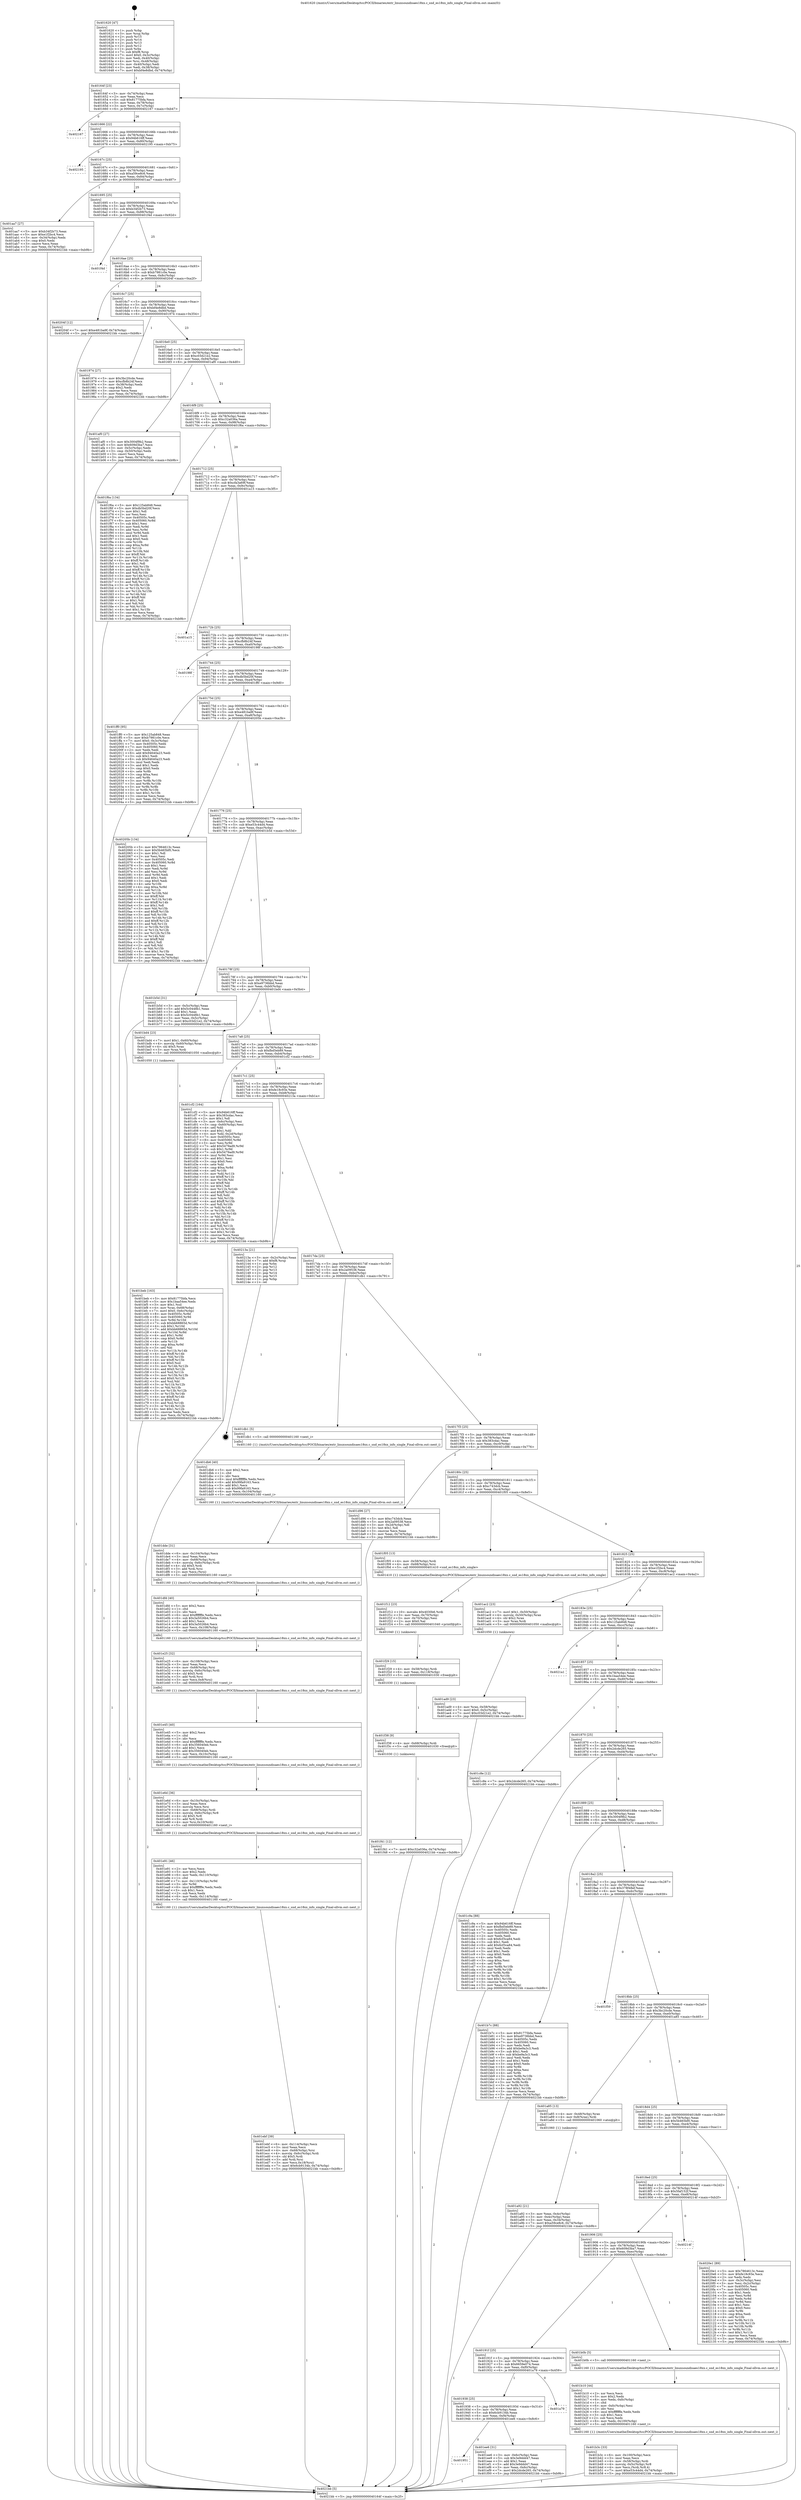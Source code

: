 digraph "0x401620" {
  label = "0x401620 (/mnt/c/Users/mathe/Desktop/tcc/POCII/binaries/extr_linuxsoundisaes18xx.c_snd_es18xx_info_single_Final-ollvm.out::main(0))"
  labelloc = "t"
  node[shape=record]

  Entry [label="",width=0.3,height=0.3,shape=circle,fillcolor=black,style=filled]
  "0x40164f" [label="{
     0x40164f [23]\l
     | [instrs]\l
     &nbsp;&nbsp;0x40164f \<+3\>: mov -0x74(%rbp),%eax\l
     &nbsp;&nbsp;0x401652 \<+2\>: mov %eax,%ecx\l
     &nbsp;&nbsp;0x401654 \<+6\>: sub $0x81775bfa,%ecx\l
     &nbsp;&nbsp;0x40165a \<+3\>: mov %eax,-0x78(%rbp)\l
     &nbsp;&nbsp;0x40165d \<+3\>: mov %ecx,-0x7c(%rbp)\l
     &nbsp;&nbsp;0x401660 \<+6\>: je 0000000000402167 \<main+0xb47\>\l
  }"]
  "0x402167" [label="{
     0x402167\l
  }", style=dashed]
  "0x401666" [label="{
     0x401666 [22]\l
     | [instrs]\l
     &nbsp;&nbsp;0x401666 \<+5\>: jmp 000000000040166b \<main+0x4b\>\l
     &nbsp;&nbsp;0x40166b \<+3\>: mov -0x78(%rbp),%eax\l
     &nbsp;&nbsp;0x40166e \<+5\>: sub $0x94b616ff,%eax\l
     &nbsp;&nbsp;0x401673 \<+3\>: mov %eax,-0x80(%rbp)\l
     &nbsp;&nbsp;0x401676 \<+6\>: je 0000000000402195 \<main+0xb75\>\l
  }"]
  Exit [label="",width=0.3,height=0.3,shape=circle,fillcolor=black,style=filled,peripheries=2]
  "0x402195" [label="{
     0x402195\l
  }", style=dashed]
  "0x40167c" [label="{
     0x40167c [25]\l
     | [instrs]\l
     &nbsp;&nbsp;0x40167c \<+5\>: jmp 0000000000401681 \<main+0x61\>\l
     &nbsp;&nbsp;0x401681 \<+3\>: mov -0x78(%rbp),%eax\l
     &nbsp;&nbsp;0x401684 \<+5\>: sub $0xa59ce8c6,%eax\l
     &nbsp;&nbsp;0x401689 \<+6\>: mov %eax,-0x84(%rbp)\l
     &nbsp;&nbsp;0x40168f \<+6\>: je 0000000000401aa7 \<main+0x487\>\l
  }"]
  "0x401f41" [label="{
     0x401f41 [12]\l
     | [instrs]\l
     &nbsp;&nbsp;0x401f41 \<+7\>: movl $0xc32a036a,-0x74(%rbp)\l
     &nbsp;&nbsp;0x401f48 \<+5\>: jmp 00000000004021bb \<main+0xb9b\>\l
  }"]
  "0x401aa7" [label="{
     0x401aa7 [27]\l
     | [instrs]\l
     &nbsp;&nbsp;0x401aa7 \<+5\>: mov $0xb34f2b73,%eax\l
     &nbsp;&nbsp;0x401aac \<+5\>: mov $0xe1f2bc4,%ecx\l
     &nbsp;&nbsp;0x401ab1 \<+3\>: mov -0x34(%rbp),%edx\l
     &nbsp;&nbsp;0x401ab4 \<+3\>: cmp $0x0,%edx\l
     &nbsp;&nbsp;0x401ab7 \<+3\>: cmove %ecx,%eax\l
     &nbsp;&nbsp;0x401aba \<+3\>: mov %eax,-0x74(%rbp)\l
     &nbsp;&nbsp;0x401abd \<+5\>: jmp 00000000004021bb \<main+0xb9b\>\l
  }"]
  "0x401695" [label="{
     0x401695 [25]\l
     | [instrs]\l
     &nbsp;&nbsp;0x401695 \<+5\>: jmp 000000000040169a \<main+0x7a\>\l
     &nbsp;&nbsp;0x40169a \<+3\>: mov -0x78(%rbp),%eax\l
     &nbsp;&nbsp;0x40169d \<+5\>: sub $0xb34f2b73,%eax\l
     &nbsp;&nbsp;0x4016a2 \<+6\>: mov %eax,-0x88(%rbp)\l
     &nbsp;&nbsp;0x4016a8 \<+6\>: je 0000000000401f4d \<main+0x92d\>\l
  }"]
  "0x401f38" [label="{
     0x401f38 [9]\l
     | [instrs]\l
     &nbsp;&nbsp;0x401f38 \<+4\>: mov -0x68(%rbp),%rdi\l
     &nbsp;&nbsp;0x401f3c \<+5\>: call 0000000000401030 \<free@plt\>\l
     | [calls]\l
     &nbsp;&nbsp;0x401030 \{1\} (unknown)\l
  }"]
  "0x401f4d" [label="{
     0x401f4d\l
  }", style=dashed]
  "0x4016ae" [label="{
     0x4016ae [25]\l
     | [instrs]\l
     &nbsp;&nbsp;0x4016ae \<+5\>: jmp 00000000004016b3 \<main+0x93\>\l
     &nbsp;&nbsp;0x4016b3 \<+3\>: mov -0x78(%rbp),%eax\l
     &nbsp;&nbsp;0x4016b6 \<+5\>: sub $0xb7981c0e,%eax\l
     &nbsp;&nbsp;0x4016bb \<+6\>: mov %eax,-0x8c(%rbp)\l
     &nbsp;&nbsp;0x4016c1 \<+6\>: je 000000000040204f \<main+0xa2f\>\l
  }"]
  "0x401f29" [label="{
     0x401f29 [15]\l
     | [instrs]\l
     &nbsp;&nbsp;0x401f29 \<+4\>: mov -0x58(%rbp),%rdi\l
     &nbsp;&nbsp;0x401f2d \<+6\>: mov %eax,-0x118(%rbp)\l
     &nbsp;&nbsp;0x401f33 \<+5\>: call 0000000000401030 \<free@plt\>\l
     | [calls]\l
     &nbsp;&nbsp;0x401030 \{1\} (unknown)\l
  }"]
  "0x40204f" [label="{
     0x40204f [12]\l
     | [instrs]\l
     &nbsp;&nbsp;0x40204f \<+7\>: movl $0xe481ba9f,-0x74(%rbp)\l
     &nbsp;&nbsp;0x402056 \<+5\>: jmp 00000000004021bb \<main+0xb9b\>\l
  }"]
  "0x4016c7" [label="{
     0x4016c7 [25]\l
     | [instrs]\l
     &nbsp;&nbsp;0x4016c7 \<+5\>: jmp 00000000004016cc \<main+0xac\>\l
     &nbsp;&nbsp;0x4016cc \<+3\>: mov -0x78(%rbp),%eax\l
     &nbsp;&nbsp;0x4016cf \<+5\>: sub $0xbf4e8dbd,%eax\l
     &nbsp;&nbsp;0x4016d4 \<+6\>: mov %eax,-0x90(%rbp)\l
     &nbsp;&nbsp;0x4016da \<+6\>: je 0000000000401974 \<main+0x354\>\l
  }"]
  "0x401f12" [label="{
     0x401f12 [23]\l
     | [instrs]\l
     &nbsp;&nbsp;0x401f12 \<+10\>: movabs $0x4030b6,%rdi\l
     &nbsp;&nbsp;0x401f1c \<+3\>: mov %eax,-0x70(%rbp)\l
     &nbsp;&nbsp;0x401f1f \<+3\>: mov -0x70(%rbp),%esi\l
     &nbsp;&nbsp;0x401f22 \<+2\>: mov $0x0,%al\l
     &nbsp;&nbsp;0x401f24 \<+5\>: call 0000000000401040 \<printf@plt\>\l
     | [calls]\l
     &nbsp;&nbsp;0x401040 \{1\} (unknown)\l
  }"]
  "0x401974" [label="{
     0x401974 [27]\l
     | [instrs]\l
     &nbsp;&nbsp;0x401974 \<+5\>: mov $0x3bc20cde,%eax\l
     &nbsp;&nbsp;0x401979 \<+5\>: mov $0xcfb8b24f,%ecx\l
     &nbsp;&nbsp;0x40197e \<+3\>: mov -0x38(%rbp),%edx\l
     &nbsp;&nbsp;0x401981 \<+3\>: cmp $0x2,%edx\l
     &nbsp;&nbsp;0x401984 \<+3\>: cmovne %ecx,%eax\l
     &nbsp;&nbsp;0x401987 \<+3\>: mov %eax,-0x74(%rbp)\l
     &nbsp;&nbsp;0x40198a \<+5\>: jmp 00000000004021bb \<main+0xb9b\>\l
  }"]
  "0x4016e0" [label="{
     0x4016e0 [25]\l
     | [instrs]\l
     &nbsp;&nbsp;0x4016e0 \<+5\>: jmp 00000000004016e5 \<main+0xc5\>\l
     &nbsp;&nbsp;0x4016e5 \<+3\>: mov -0x78(%rbp),%eax\l
     &nbsp;&nbsp;0x4016e8 \<+5\>: sub $0xc03d21e2,%eax\l
     &nbsp;&nbsp;0x4016ed \<+6\>: mov %eax,-0x94(%rbp)\l
     &nbsp;&nbsp;0x4016f3 \<+6\>: je 0000000000401af0 \<main+0x4d0\>\l
  }"]
  "0x4021bb" [label="{
     0x4021bb [5]\l
     | [instrs]\l
     &nbsp;&nbsp;0x4021bb \<+5\>: jmp 000000000040164f \<main+0x2f\>\l
  }"]
  "0x401620" [label="{
     0x401620 [47]\l
     | [instrs]\l
     &nbsp;&nbsp;0x401620 \<+1\>: push %rbp\l
     &nbsp;&nbsp;0x401621 \<+3\>: mov %rsp,%rbp\l
     &nbsp;&nbsp;0x401624 \<+2\>: push %r15\l
     &nbsp;&nbsp;0x401626 \<+2\>: push %r14\l
     &nbsp;&nbsp;0x401628 \<+2\>: push %r13\l
     &nbsp;&nbsp;0x40162a \<+2\>: push %r12\l
     &nbsp;&nbsp;0x40162c \<+1\>: push %rbx\l
     &nbsp;&nbsp;0x40162d \<+7\>: sub $0xf8,%rsp\l
     &nbsp;&nbsp;0x401634 \<+7\>: movl $0x0,-0x3c(%rbp)\l
     &nbsp;&nbsp;0x40163b \<+3\>: mov %edi,-0x40(%rbp)\l
     &nbsp;&nbsp;0x40163e \<+4\>: mov %rsi,-0x48(%rbp)\l
     &nbsp;&nbsp;0x401642 \<+3\>: mov -0x40(%rbp),%edi\l
     &nbsp;&nbsp;0x401645 \<+3\>: mov %edi,-0x38(%rbp)\l
     &nbsp;&nbsp;0x401648 \<+7\>: movl $0xbf4e8dbd,-0x74(%rbp)\l
  }"]
  "0x401951" [label="{
     0x401951\l
  }", style=dashed]
  "0x401af0" [label="{
     0x401af0 [27]\l
     | [instrs]\l
     &nbsp;&nbsp;0x401af0 \<+5\>: mov $0x3004f9b2,%eax\l
     &nbsp;&nbsp;0x401af5 \<+5\>: mov $0x609d3ba7,%ecx\l
     &nbsp;&nbsp;0x401afa \<+3\>: mov -0x5c(%rbp),%edx\l
     &nbsp;&nbsp;0x401afd \<+3\>: cmp -0x50(%rbp),%edx\l
     &nbsp;&nbsp;0x401b00 \<+3\>: cmovl %ecx,%eax\l
     &nbsp;&nbsp;0x401b03 \<+3\>: mov %eax,-0x74(%rbp)\l
     &nbsp;&nbsp;0x401b06 \<+5\>: jmp 00000000004021bb \<main+0xb9b\>\l
  }"]
  "0x4016f9" [label="{
     0x4016f9 [25]\l
     | [instrs]\l
     &nbsp;&nbsp;0x4016f9 \<+5\>: jmp 00000000004016fe \<main+0xde\>\l
     &nbsp;&nbsp;0x4016fe \<+3\>: mov -0x78(%rbp),%eax\l
     &nbsp;&nbsp;0x401701 \<+5\>: sub $0xc32a036a,%eax\l
     &nbsp;&nbsp;0x401706 \<+6\>: mov %eax,-0x98(%rbp)\l
     &nbsp;&nbsp;0x40170c \<+6\>: je 0000000000401f6a \<main+0x94a\>\l
  }"]
  "0x401ee6" [label="{
     0x401ee6 [31]\l
     | [instrs]\l
     &nbsp;&nbsp;0x401ee6 \<+3\>: mov -0x6c(%rbp),%eax\l
     &nbsp;&nbsp;0x401ee9 \<+5\>: sub $0x3e9ddd47,%eax\l
     &nbsp;&nbsp;0x401eee \<+3\>: add $0x1,%eax\l
     &nbsp;&nbsp;0x401ef1 \<+5\>: add $0x3e9ddd47,%eax\l
     &nbsp;&nbsp;0x401ef6 \<+3\>: mov %eax,-0x6c(%rbp)\l
     &nbsp;&nbsp;0x401ef9 \<+7\>: movl $0x2dcde265,-0x74(%rbp)\l
     &nbsp;&nbsp;0x401f00 \<+5\>: jmp 00000000004021bb \<main+0xb9b\>\l
  }"]
  "0x401f6a" [label="{
     0x401f6a [134]\l
     | [instrs]\l
     &nbsp;&nbsp;0x401f6a \<+5\>: mov $0x125ab848,%eax\l
     &nbsp;&nbsp;0x401f6f \<+5\>: mov $0xdb5bd20f,%ecx\l
     &nbsp;&nbsp;0x401f74 \<+2\>: mov $0x1,%dl\l
     &nbsp;&nbsp;0x401f76 \<+2\>: xor %esi,%esi\l
     &nbsp;&nbsp;0x401f78 \<+7\>: mov 0x40505c,%edi\l
     &nbsp;&nbsp;0x401f7f \<+8\>: mov 0x405060,%r8d\l
     &nbsp;&nbsp;0x401f87 \<+3\>: sub $0x1,%esi\l
     &nbsp;&nbsp;0x401f8a \<+3\>: mov %edi,%r9d\l
     &nbsp;&nbsp;0x401f8d \<+3\>: add %esi,%r9d\l
     &nbsp;&nbsp;0x401f90 \<+4\>: imul %r9d,%edi\l
     &nbsp;&nbsp;0x401f94 \<+3\>: and $0x1,%edi\l
     &nbsp;&nbsp;0x401f97 \<+3\>: cmp $0x0,%edi\l
     &nbsp;&nbsp;0x401f9a \<+4\>: sete %r10b\l
     &nbsp;&nbsp;0x401f9e \<+4\>: cmp $0xa,%r8d\l
     &nbsp;&nbsp;0x401fa2 \<+4\>: setl %r11b\l
     &nbsp;&nbsp;0x401fa6 \<+3\>: mov %r10b,%bl\l
     &nbsp;&nbsp;0x401fa9 \<+3\>: xor $0xff,%bl\l
     &nbsp;&nbsp;0x401fac \<+3\>: mov %r11b,%r14b\l
     &nbsp;&nbsp;0x401faf \<+4\>: xor $0xff,%r14b\l
     &nbsp;&nbsp;0x401fb3 \<+3\>: xor $0x1,%dl\l
     &nbsp;&nbsp;0x401fb6 \<+3\>: mov %bl,%r15b\l
     &nbsp;&nbsp;0x401fb9 \<+4\>: and $0xff,%r15b\l
     &nbsp;&nbsp;0x401fbd \<+3\>: and %dl,%r10b\l
     &nbsp;&nbsp;0x401fc0 \<+3\>: mov %r14b,%r12b\l
     &nbsp;&nbsp;0x401fc3 \<+4\>: and $0xff,%r12b\l
     &nbsp;&nbsp;0x401fc7 \<+3\>: and %dl,%r11b\l
     &nbsp;&nbsp;0x401fca \<+3\>: or %r10b,%r15b\l
     &nbsp;&nbsp;0x401fcd \<+3\>: or %r11b,%r12b\l
     &nbsp;&nbsp;0x401fd0 \<+3\>: xor %r12b,%r15b\l
     &nbsp;&nbsp;0x401fd3 \<+3\>: or %r14b,%bl\l
     &nbsp;&nbsp;0x401fd6 \<+3\>: xor $0xff,%bl\l
     &nbsp;&nbsp;0x401fd9 \<+3\>: or $0x1,%dl\l
     &nbsp;&nbsp;0x401fdc \<+2\>: and %dl,%bl\l
     &nbsp;&nbsp;0x401fde \<+3\>: or %bl,%r15b\l
     &nbsp;&nbsp;0x401fe1 \<+4\>: test $0x1,%r15b\l
     &nbsp;&nbsp;0x401fe5 \<+3\>: cmovne %ecx,%eax\l
     &nbsp;&nbsp;0x401fe8 \<+3\>: mov %eax,-0x74(%rbp)\l
     &nbsp;&nbsp;0x401feb \<+5\>: jmp 00000000004021bb \<main+0xb9b\>\l
  }"]
  "0x401712" [label="{
     0x401712 [25]\l
     | [instrs]\l
     &nbsp;&nbsp;0x401712 \<+5\>: jmp 0000000000401717 \<main+0xf7\>\l
     &nbsp;&nbsp;0x401717 \<+3\>: mov -0x78(%rbp),%eax\l
     &nbsp;&nbsp;0x40171a \<+5\>: sub $0xcfa3a69f,%eax\l
     &nbsp;&nbsp;0x40171f \<+6\>: mov %eax,-0x9c(%rbp)\l
     &nbsp;&nbsp;0x401725 \<+6\>: je 0000000000401a15 \<main+0x3f5\>\l
  }"]
  "0x401938" [label="{
     0x401938 [25]\l
     | [instrs]\l
     &nbsp;&nbsp;0x401938 \<+5\>: jmp 000000000040193d \<main+0x31d\>\l
     &nbsp;&nbsp;0x40193d \<+3\>: mov -0x78(%rbp),%eax\l
     &nbsp;&nbsp;0x401940 \<+5\>: sub $0x6cb9134b,%eax\l
     &nbsp;&nbsp;0x401945 \<+6\>: mov %eax,-0xf4(%rbp)\l
     &nbsp;&nbsp;0x40194b \<+6\>: je 0000000000401ee6 \<main+0x8c6\>\l
  }"]
  "0x401a15" [label="{
     0x401a15\l
  }", style=dashed]
  "0x40172b" [label="{
     0x40172b [25]\l
     | [instrs]\l
     &nbsp;&nbsp;0x40172b \<+5\>: jmp 0000000000401730 \<main+0x110\>\l
     &nbsp;&nbsp;0x401730 \<+3\>: mov -0x78(%rbp),%eax\l
     &nbsp;&nbsp;0x401733 \<+5\>: sub $0xcfb8b24f,%eax\l
     &nbsp;&nbsp;0x401738 \<+6\>: mov %eax,-0xa0(%rbp)\l
     &nbsp;&nbsp;0x40173e \<+6\>: je 000000000040198f \<main+0x36f\>\l
  }"]
  "0x401a79" [label="{
     0x401a79\l
  }", style=dashed]
  "0x40198f" [label="{
     0x40198f\l
  }", style=dashed]
  "0x401744" [label="{
     0x401744 [25]\l
     | [instrs]\l
     &nbsp;&nbsp;0x401744 \<+5\>: jmp 0000000000401749 \<main+0x129\>\l
     &nbsp;&nbsp;0x401749 \<+3\>: mov -0x78(%rbp),%eax\l
     &nbsp;&nbsp;0x40174c \<+5\>: sub $0xdb5bd20f,%eax\l
     &nbsp;&nbsp;0x401751 \<+6\>: mov %eax,-0xa4(%rbp)\l
     &nbsp;&nbsp;0x401757 \<+6\>: je 0000000000401ff0 \<main+0x9d0\>\l
  }"]
  "0x401ebf" [label="{
     0x401ebf [39]\l
     | [instrs]\l
     &nbsp;&nbsp;0x401ebf \<+6\>: mov -0x114(%rbp),%ecx\l
     &nbsp;&nbsp;0x401ec5 \<+3\>: imul %eax,%ecx\l
     &nbsp;&nbsp;0x401ec8 \<+4\>: mov -0x68(%rbp),%rsi\l
     &nbsp;&nbsp;0x401ecc \<+4\>: movslq -0x6c(%rbp),%rdi\l
     &nbsp;&nbsp;0x401ed0 \<+4\>: shl $0x5,%rdi\l
     &nbsp;&nbsp;0x401ed4 \<+3\>: add %rdi,%rsi\l
     &nbsp;&nbsp;0x401ed7 \<+3\>: mov %ecx,0x18(%rsi)\l
     &nbsp;&nbsp;0x401eda \<+7\>: movl $0x6cb9134b,-0x74(%rbp)\l
     &nbsp;&nbsp;0x401ee1 \<+5\>: jmp 00000000004021bb \<main+0xb9b\>\l
  }"]
  "0x401ff0" [label="{
     0x401ff0 [95]\l
     | [instrs]\l
     &nbsp;&nbsp;0x401ff0 \<+5\>: mov $0x125ab848,%eax\l
     &nbsp;&nbsp;0x401ff5 \<+5\>: mov $0xb7981c0e,%ecx\l
     &nbsp;&nbsp;0x401ffa \<+7\>: movl $0x0,-0x3c(%rbp)\l
     &nbsp;&nbsp;0x402001 \<+7\>: mov 0x40505c,%edx\l
     &nbsp;&nbsp;0x402008 \<+7\>: mov 0x405060,%esi\l
     &nbsp;&nbsp;0x40200f \<+2\>: mov %edx,%edi\l
     &nbsp;&nbsp;0x402011 \<+6\>: add $0x94640a23,%edi\l
     &nbsp;&nbsp;0x402017 \<+3\>: sub $0x1,%edi\l
     &nbsp;&nbsp;0x40201a \<+6\>: sub $0x94640a23,%edi\l
     &nbsp;&nbsp;0x402020 \<+3\>: imul %edi,%edx\l
     &nbsp;&nbsp;0x402023 \<+3\>: and $0x1,%edx\l
     &nbsp;&nbsp;0x402026 \<+3\>: cmp $0x0,%edx\l
     &nbsp;&nbsp;0x402029 \<+4\>: sete %r8b\l
     &nbsp;&nbsp;0x40202d \<+3\>: cmp $0xa,%esi\l
     &nbsp;&nbsp;0x402030 \<+4\>: setl %r9b\l
     &nbsp;&nbsp;0x402034 \<+3\>: mov %r8b,%r10b\l
     &nbsp;&nbsp;0x402037 \<+3\>: and %r9b,%r10b\l
     &nbsp;&nbsp;0x40203a \<+3\>: xor %r9b,%r8b\l
     &nbsp;&nbsp;0x40203d \<+3\>: or %r8b,%r10b\l
     &nbsp;&nbsp;0x402040 \<+4\>: test $0x1,%r10b\l
     &nbsp;&nbsp;0x402044 \<+3\>: cmovne %ecx,%eax\l
     &nbsp;&nbsp;0x402047 \<+3\>: mov %eax,-0x74(%rbp)\l
     &nbsp;&nbsp;0x40204a \<+5\>: jmp 00000000004021bb \<main+0xb9b\>\l
  }"]
  "0x40175d" [label="{
     0x40175d [25]\l
     | [instrs]\l
     &nbsp;&nbsp;0x40175d \<+5\>: jmp 0000000000401762 \<main+0x142\>\l
     &nbsp;&nbsp;0x401762 \<+3\>: mov -0x78(%rbp),%eax\l
     &nbsp;&nbsp;0x401765 \<+5\>: sub $0xe481ba9f,%eax\l
     &nbsp;&nbsp;0x40176a \<+6\>: mov %eax,-0xa8(%rbp)\l
     &nbsp;&nbsp;0x401770 \<+6\>: je 000000000040205b \<main+0xa3b\>\l
  }"]
  "0x401e91" [label="{
     0x401e91 [46]\l
     | [instrs]\l
     &nbsp;&nbsp;0x401e91 \<+2\>: xor %ecx,%ecx\l
     &nbsp;&nbsp;0x401e93 \<+5\>: mov $0x2,%edx\l
     &nbsp;&nbsp;0x401e98 \<+6\>: mov %edx,-0x110(%rbp)\l
     &nbsp;&nbsp;0x401e9e \<+1\>: cltd\l
     &nbsp;&nbsp;0x401e9f \<+7\>: mov -0x110(%rbp),%r9d\l
     &nbsp;&nbsp;0x401ea6 \<+3\>: idiv %r9d\l
     &nbsp;&nbsp;0x401ea9 \<+6\>: imul $0xfffffffe,%edx,%edx\l
     &nbsp;&nbsp;0x401eaf \<+3\>: sub $0x1,%ecx\l
     &nbsp;&nbsp;0x401eb2 \<+2\>: sub %ecx,%edx\l
     &nbsp;&nbsp;0x401eb4 \<+6\>: mov %edx,-0x114(%rbp)\l
     &nbsp;&nbsp;0x401eba \<+5\>: call 0000000000401160 \<next_i\>\l
     | [calls]\l
     &nbsp;&nbsp;0x401160 \{1\} (/mnt/c/Users/mathe/Desktop/tcc/POCII/binaries/extr_linuxsoundisaes18xx.c_snd_es18xx_info_single_Final-ollvm.out::next_i)\l
  }"]
  "0x40205b" [label="{
     0x40205b [134]\l
     | [instrs]\l
     &nbsp;&nbsp;0x40205b \<+5\>: mov $0x7864613c,%eax\l
     &nbsp;&nbsp;0x402060 \<+5\>: mov $0x5b465bf0,%ecx\l
     &nbsp;&nbsp;0x402065 \<+2\>: mov $0x1,%dl\l
     &nbsp;&nbsp;0x402067 \<+2\>: xor %esi,%esi\l
     &nbsp;&nbsp;0x402069 \<+7\>: mov 0x40505c,%edi\l
     &nbsp;&nbsp;0x402070 \<+8\>: mov 0x405060,%r8d\l
     &nbsp;&nbsp;0x402078 \<+3\>: sub $0x1,%esi\l
     &nbsp;&nbsp;0x40207b \<+3\>: mov %edi,%r9d\l
     &nbsp;&nbsp;0x40207e \<+3\>: add %esi,%r9d\l
     &nbsp;&nbsp;0x402081 \<+4\>: imul %r9d,%edi\l
     &nbsp;&nbsp;0x402085 \<+3\>: and $0x1,%edi\l
     &nbsp;&nbsp;0x402088 \<+3\>: cmp $0x0,%edi\l
     &nbsp;&nbsp;0x40208b \<+4\>: sete %r10b\l
     &nbsp;&nbsp;0x40208f \<+4\>: cmp $0xa,%r8d\l
     &nbsp;&nbsp;0x402093 \<+4\>: setl %r11b\l
     &nbsp;&nbsp;0x402097 \<+3\>: mov %r10b,%bl\l
     &nbsp;&nbsp;0x40209a \<+3\>: xor $0xff,%bl\l
     &nbsp;&nbsp;0x40209d \<+3\>: mov %r11b,%r14b\l
     &nbsp;&nbsp;0x4020a0 \<+4\>: xor $0xff,%r14b\l
     &nbsp;&nbsp;0x4020a4 \<+3\>: xor $0x1,%dl\l
     &nbsp;&nbsp;0x4020a7 \<+3\>: mov %bl,%r15b\l
     &nbsp;&nbsp;0x4020aa \<+4\>: and $0xff,%r15b\l
     &nbsp;&nbsp;0x4020ae \<+3\>: and %dl,%r10b\l
     &nbsp;&nbsp;0x4020b1 \<+3\>: mov %r14b,%r12b\l
     &nbsp;&nbsp;0x4020b4 \<+4\>: and $0xff,%r12b\l
     &nbsp;&nbsp;0x4020b8 \<+3\>: and %dl,%r11b\l
     &nbsp;&nbsp;0x4020bb \<+3\>: or %r10b,%r15b\l
     &nbsp;&nbsp;0x4020be \<+3\>: or %r11b,%r12b\l
     &nbsp;&nbsp;0x4020c1 \<+3\>: xor %r12b,%r15b\l
     &nbsp;&nbsp;0x4020c4 \<+3\>: or %r14b,%bl\l
     &nbsp;&nbsp;0x4020c7 \<+3\>: xor $0xff,%bl\l
     &nbsp;&nbsp;0x4020ca \<+3\>: or $0x1,%dl\l
     &nbsp;&nbsp;0x4020cd \<+2\>: and %dl,%bl\l
     &nbsp;&nbsp;0x4020cf \<+3\>: or %bl,%r15b\l
     &nbsp;&nbsp;0x4020d2 \<+4\>: test $0x1,%r15b\l
     &nbsp;&nbsp;0x4020d6 \<+3\>: cmovne %ecx,%eax\l
     &nbsp;&nbsp;0x4020d9 \<+3\>: mov %eax,-0x74(%rbp)\l
     &nbsp;&nbsp;0x4020dc \<+5\>: jmp 00000000004021bb \<main+0xb9b\>\l
  }"]
  "0x401776" [label="{
     0x401776 [25]\l
     | [instrs]\l
     &nbsp;&nbsp;0x401776 \<+5\>: jmp 000000000040177b \<main+0x15b\>\l
     &nbsp;&nbsp;0x40177b \<+3\>: mov -0x78(%rbp),%eax\l
     &nbsp;&nbsp;0x40177e \<+5\>: sub $0xe53c44d4,%eax\l
     &nbsp;&nbsp;0x401783 \<+6\>: mov %eax,-0xac(%rbp)\l
     &nbsp;&nbsp;0x401789 \<+6\>: je 0000000000401b5d \<main+0x53d\>\l
  }"]
  "0x401e6d" [label="{
     0x401e6d [36]\l
     | [instrs]\l
     &nbsp;&nbsp;0x401e6d \<+6\>: mov -0x10c(%rbp),%ecx\l
     &nbsp;&nbsp;0x401e73 \<+3\>: imul %eax,%ecx\l
     &nbsp;&nbsp;0x401e76 \<+3\>: movslq %ecx,%rsi\l
     &nbsp;&nbsp;0x401e79 \<+4\>: mov -0x68(%rbp),%rdi\l
     &nbsp;&nbsp;0x401e7d \<+4\>: movslq -0x6c(%rbp),%r8\l
     &nbsp;&nbsp;0x401e81 \<+4\>: shl $0x5,%r8\l
     &nbsp;&nbsp;0x401e85 \<+3\>: add %r8,%rdi\l
     &nbsp;&nbsp;0x401e88 \<+4\>: mov %rsi,0x10(%rdi)\l
     &nbsp;&nbsp;0x401e8c \<+5\>: call 0000000000401160 \<next_i\>\l
     | [calls]\l
     &nbsp;&nbsp;0x401160 \{1\} (/mnt/c/Users/mathe/Desktop/tcc/POCII/binaries/extr_linuxsoundisaes18xx.c_snd_es18xx_info_single_Final-ollvm.out::next_i)\l
  }"]
  "0x401b5d" [label="{
     0x401b5d [31]\l
     | [instrs]\l
     &nbsp;&nbsp;0x401b5d \<+3\>: mov -0x5c(%rbp),%eax\l
     &nbsp;&nbsp;0x401b60 \<+5\>: add $0x5c0448b1,%eax\l
     &nbsp;&nbsp;0x401b65 \<+3\>: add $0x1,%eax\l
     &nbsp;&nbsp;0x401b68 \<+5\>: sub $0x5c0448b1,%eax\l
     &nbsp;&nbsp;0x401b6d \<+3\>: mov %eax,-0x5c(%rbp)\l
     &nbsp;&nbsp;0x401b70 \<+7\>: movl $0xc03d21e2,-0x74(%rbp)\l
     &nbsp;&nbsp;0x401b77 \<+5\>: jmp 00000000004021bb \<main+0xb9b\>\l
  }"]
  "0x40178f" [label="{
     0x40178f [25]\l
     | [instrs]\l
     &nbsp;&nbsp;0x40178f \<+5\>: jmp 0000000000401794 \<main+0x174\>\l
     &nbsp;&nbsp;0x401794 \<+3\>: mov -0x78(%rbp),%eax\l
     &nbsp;&nbsp;0x401797 \<+5\>: sub $0xe9736bbd,%eax\l
     &nbsp;&nbsp;0x40179c \<+6\>: mov %eax,-0xb0(%rbp)\l
     &nbsp;&nbsp;0x4017a2 \<+6\>: je 0000000000401bd4 \<main+0x5b4\>\l
  }"]
  "0x401e45" [label="{
     0x401e45 [40]\l
     | [instrs]\l
     &nbsp;&nbsp;0x401e45 \<+5\>: mov $0x2,%ecx\l
     &nbsp;&nbsp;0x401e4a \<+1\>: cltd\l
     &nbsp;&nbsp;0x401e4b \<+2\>: idiv %ecx\l
     &nbsp;&nbsp;0x401e4d \<+6\>: imul $0xfffffffe,%edx,%ecx\l
     &nbsp;&nbsp;0x401e53 \<+6\>: sub $0x356040eb,%ecx\l
     &nbsp;&nbsp;0x401e59 \<+3\>: add $0x1,%ecx\l
     &nbsp;&nbsp;0x401e5c \<+6\>: add $0x356040eb,%ecx\l
     &nbsp;&nbsp;0x401e62 \<+6\>: mov %ecx,-0x10c(%rbp)\l
     &nbsp;&nbsp;0x401e68 \<+5\>: call 0000000000401160 \<next_i\>\l
     | [calls]\l
     &nbsp;&nbsp;0x401160 \{1\} (/mnt/c/Users/mathe/Desktop/tcc/POCII/binaries/extr_linuxsoundisaes18xx.c_snd_es18xx_info_single_Final-ollvm.out::next_i)\l
  }"]
  "0x401bd4" [label="{
     0x401bd4 [23]\l
     | [instrs]\l
     &nbsp;&nbsp;0x401bd4 \<+7\>: movl $0x1,-0x60(%rbp)\l
     &nbsp;&nbsp;0x401bdb \<+4\>: movslq -0x60(%rbp),%rax\l
     &nbsp;&nbsp;0x401bdf \<+4\>: shl $0x5,%rax\l
     &nbsp;&nbsp;0x401be3 \<+3\>: mov %rax,%rdi\l
     &nbsp;&nbsp;0x401be6 \<+5\>: call 0000000000401050 \<malloc@plt\>\l
     | [calls]\l
     &nbsp;&nbsp;0x401050 \{1\} (unknown)\l
  }"]
  "0x4017a8" [label="{
     0x4017a8 [25]\l
     | [instrs]\l
     &nbsp;&nbsp;0x4017a8 \<+5\>: jmp 00000000004017ad \<main+0x18d\>\l
     &nbsp;&nbsp;0x4017ad \<+3\>: mov -0x78(%rbp),%eax\l
     &nbsp;&nbsp;0x4017b0 \<+5\>: sub $0xfbd5eb89,%eax\l
     &nbsp;&nbsp;0x4017b5 \<+6\>: mov %eax,-0xb4(%rbp)\l
     &nbsp;&nbsp;0x4017bb \<+6\>: je 0000000000401cf2 \<main+0x6d2\>\l
  }"]
  "0x401e25" [label="{
     0x401e25 [32]\l
     | [instrs]\l
     &nbsp;&nbsp;0x401e25 \<+6\>: mov -0x108(%rbp),%ecx\l
     &nbsp;&nbsp;0x401e2b \<+3\>: imul %eax,%ecx\l
     &nbsp;&nbsp;0x401e2e \<+4\>: mov -0x68(%rbp),%rsi\l
     &nbsp;&nbsp;0x401e32 \<+4\>: movslq -0x6c(%rbp),%rdi\l
     &nbsp;&nbsp;0x401e36 \<+4\>: shl $0x5,%rdi\l
     &nbsp;&nbsp;0x401e3a \<+3\>: add %rdi,%rsi\l
     &nbsp;&nbsp;0x401e3d \<+3\>: mov %ecx,0x8(%rsi)\l
     &nbsp;&nbsp;0x401e40 \<+5\>: call 0000000000401160 \<next_i\>\l
     | [calls]\l
     &nbsp;&nbsp;0x401160 \{1\} (/mnt/c/Users/mathe/Desktop/tcc/POCII/binaries/extr_linuxsoundisaes18xx.c_snd_es18xx_info_single_Final-ollvm.out::next_i)\l
  }"]
  "0x401cf2" [label="{
     0x401cf2 [164]\l
     | [instrs]\l
     &nbsp;&nbsp;0x401cf2 \<+5\>: mov $0x94b616ff,%eax\l
     &nbsp;&nbsp;0x401cf7 \<+5\>: mov $0x383cdac,%ecx\l
     &nbsp;&nbsp;0x401cfc \<+2\>: mov $0x1,%dl\l
     &nbsp;&nbsp;0x401cfe \<+3\>: mov -0x6c(%rbp),%esi\l
     &nbsp;&nbsp;0x401d01 \<+3\>: cmp -0x60(%rbp),%esi\l
     &nbsp;&nbsp;0x401d04 \<+4\>: setl %dil\l
     &nbsp;&nbsp;0x401d08 \<+4\>: and $0x1,%dil\l
     &nbsp;&nbsp;0x401d0c \<+4\>: mov %dil,-0x2d(%rbp)\l
     &nbsp;&nbsp;0x401d10 \<+7\>: mov 0x40505c,%esi\l
     &nbsp;&nbsp;0x401d17 \<+8\>: mov 0x405060,%r8d\l
     &nbsp;&nbsp;0x401d1f \<+3\>: mov %esi,%r9d\l
     &nbsp;&nbsp;0x401d22 \<+7\>: add $0x5479ad9,%r9d\l
     &nbsp;&nbsp;0x401d29 \<+4\>: sub $0x1,%r9d\l
     &nbsp;&nbsp;0x401d2d \<+7\>: sub $0x5479ad9,%r9d\l
     &nbsp;&nbsp;0x401d34 \<+4\>: imul %r9d,%esi\l
     &nbsp;&nbsp;0x401d38 \<+3\>: and $0x1,%esi\l
     &nbsp;&nbsp;0x401d3b \<+3\>: cmp $0x0,%esi\l
     &nbsp;&nbsp;0x401d3e \<+4\>: sete %dil\l
     &nbsp;&nbsp;0x401d42 \<+4\>: cmp $0xa,%r8d\l
     &nbsp;&nbsp;0x401d46 \<+4\>: setl %r10b\l
     &nbsp;&nbsp;0x401d4a \<+3\>: mov %dil,%r11b\l
     &nbsp;&nbsp;0x401d4d \<+4\>: xor $0xff,%r11b\l
     &nbsp;&nbsp;0x401d51 \<+3\>: mov %r10b,%bl\l
     &nbsp;&nbsp;0x401d54 \<+3\>: xor $0xff,%bl\l
     &nbsp;&nbsp;0x401d57 \<+3\>: xor $0x1,%dl\l
     &nbsp;&nbsp;0x401d5a \<+3\>: mov %r11b,%r14b\l
     &nbsp;&nbsp;0x401d5d \<+4\>: and $0xff,%r14b\l
     &nbsp;&nbsp;0x401d61 \<+3\>: and %dl,%dil\l
     &nbsp;&nbsp;0x401d64 \<+3\>: mov %bl,%r15b\l
     &nbsp;&nbsp;0x401d67 \<+4\>: and $0xff,%r15b\l
     &nbsp;&nbsp;0x401d6b \<+3\>: and %dl,%r10b\l
     &nbsp;&nbsp;0x401d6e \<+3\>: or %dil,%r14b\l
     &nbsp;&nbsp;0x401d71 \<+3\>: or %r10b,%r15b\l
     &nbsp;&nbsp;0x401d74 \<+3\>: xor %r15b,%r14b\l
     &nbsp;&nbsp;0x401d77 \<+3\>: or %bl,%r11b\l
     &nbsp;&nbsp;0x401d7a \<+4\>: xor $0xff,%r11b\l
     &nbsp;&nbsp;0x401d7e \<+3\>: or $0x1,%dl\l
     &nbsp;&nbsp;0x401d81 \<+3\>: and %dl,%r11b\l
     &nbsp;&nbsp;0x401d84 \<+3\>: or %r11b,%r14b\l
     &nbsp;&nbsp;0x401d87 \<+4\>: test $0x1,%r14b\l
     &nbsp;&nbsp;0x401d8b \<+3\>: cmovne %ecx,%eax\l
     &nbsp;&nbsp;0x401d8e \<+3\>: mov %eax,-0x74(%rbp)\l
     &nbsp;&nbsp;0x401d91 \<+5\>: jmp 00000000004021bb \<main+0xb9b\>\l
  }"]
  "0x4017c1" [label="{
     0x4017c1 [25]\l
     | [instrs]\l
     &nbsp;&nbsp;0x4017c1 \<+5\>: jmp 00000000004017c6 \<main+0x1a6\>\l
     &nbsp;&nbsp;0x4017c6 \<+3\>: mov -0x78(%rbp),%eax\l
     &nbsp;&nbsp;0x4017c9 \<+5\>: sub $0xfe18c93e,%eax\l
     &nbsp;&nbsp;0x4017ce \<+6\>: mov %eax,-0xb8(%rbp)\l
     &nbsp;&nbsp;0x4017d4 \<+6\>: je 000000000040213a \<main+0xb1a\>\l
  }"]
  "0x401dfd" [label="{
     0x401dfd [40]\l
     | [instrs]\l
     &nbsp;&nbsp;0x401dfd \<+5\>: mov $0x2,%ecx\l
     &nbsp;&nbsp;0x401e02 \<+1\>: cltd\l
     &nbsp;&nbsp;0x401e03 \<+2\>: idiv %ecx\l
     &nbsp;&nbsp;0x401e05 \<+6\>: imul $0xfffffffe,%edx,%ecx\l
     &nbsp;&nbsp;0x401e0b \<+6\>: sub $0x3a5026b4,%ecx\l
     &nbsp;&nbsp;0x401e11 \<+3\>: add $0x1,%ecx\l
     &nbsp;&nbsp;0x401e14 \<+6\>: add $0x3a5026b4,%ecx\l
     &nbsp;&nbsp;0x401e1a \<+6\>: mov %ecx,-0x108(%rbp)\l
     &nbsp;&nbsp;0x401e20 \<+5\>: call 0000000000401160 \<next_i\>\l
     | [calls]\l
     &nbsp;&nbsp;0x401160 \{1\} (/mnt/c/Users/mathe/Desktop/tcc/POCII/binaries/extr_linuxsoundisaes18xx.c_snd_es18xx_info_single_Final-ollvm.out::next_i)\l
  }"]
  "0x40213a" [label="{
     0x40213a [21]\l
     | [instrs]\l
     &nbsp;&nbsp;0x40213a \<+3\>: mov -0x2c(%rbp),%eax\l
     &nbsp;&nbsp;0x40213d \<+7\>: add $0xf8,%rsp\l
     &nbsp;&nbsp;0x402144 \<+1\>: pop %rbx\l
     &nbsp;&nbsp;0x402145 \<+2\>: pop %r12\l
     &nbsp;&nbsp;0x402147 \<+2\>: pop %r13\l
     &nbsp;&nbsp;0x402149 \<+2\>: pop %r14\l
     &nbsp;&nbsp;0x40214b \<+2\>: pop %r15\l
     &nbsp;&nbsp;0x40214d \<+1\>: pop %rbp\l
     &nbsp;&nbsp;0x40214e \<+1\>: ret\l
  }"]
  "0x4017da" [label="{
     0x4017da [25]\l
     | [instrs]\l
     &nbsp;&nbsp;0x4017da \<+5\>: jmp 00000000004017df \<main+0x1bf\>\l
     &nbsp;&nbsp;0x4017df \<+3\>: mov -0x78(%rbp),%eax\l
     &nbsp;&nbsp;0x4017e2 \<+5\>: sub $0x2a09538,%eax\l
     &nbsp;&nbsp;0x4017e7 \<+6\>: mov %eax,-0xbc(%rbp)\l
     &nbsp;&nbsp;0x4017ed \<+6\>: je 0000000000401db1 \<main+0x791\>\l
  }"]
  "0x401dde" [label="{
     0x401dde [31]\l
     | [instrs]\l
     &nbsp;&nbsp;0x401dde \<+6\>: mov -0x104(%rbp),%ecx\l
     &nbsp;&nbsp;0x401de4 \<+3\>: imul %eax,%ecx\l
     &nbsp;&nbsp;0x401de7 \<+4\>: mov -0x68(%rbp),%rsi\l
     &nbsp;&nbsp;0x401deb \<+4\>: movslq -0x6c(%rbp),%rdi\l
     &nbsp;&nbsp;0x401def \<+4\>: shl $0x5,%rdi\l
     &nbsp;&nbsp;0x401df3 \<+3\>: add %rdi,%rsi\l
     &nbsp;&nbsp;0x401df6 \<+2\>: mov %ecx,(%rsi)\l
     &nbsp;&nbsp;0x401df8 \<+5\>: call 0000000000401160 \<next_i\>\l
     | [calls]\l
     &nbsp;&nbsp;0x401160 \{1\} (/mnt/c/Users/mathe/Desktop/tcc/POCII/binaries/extr_linuxsoundisaes18xx.c_snd_es18xx_info_single_Final-ollvm.out::next_i)\l
  }"]
  "0x401db1" [label="{
     0x401db1 [5]\l
     | [instrs]\l
     &nbsp;&nbsp;0x401db1 \<+5\>: call 0000000000401160 \<next_i\>\l
     | [calls]\l
     &nbsp;&nbsp;0x401160 \{1\} (/mnt/c/Users/mathe/Desktop/tcc/POCII/binaries/extr_linuxsoundisaes18xx.c_snd_es18xx_info_single_Final-ollvm.out::next_i)\l
  }"]
  "0x4017f3" [label="{
     0x4017f3 [25]\l
     | [instrs]\l
     &nbsp;&nbsp;0x4017f3 \<+5\>: jmp 00000000004017f8 \<main+0x1d8\>\l
     &nbsp;&nbsp;0x4017f8 \<+3\>: mov -0x78(%rbp),%eax\l
     &nbsp;&nbsp;0x4017fb \<+5\>: sub $0x383cdac,%eax\l
     &nbsp;&nbsp;0x401800 \<+6\>: mov %eax,-0xc0(%rbp)\l
     &nbsp;&nbsp;0x401806 \<+6\>: je 0000000000401d96 \<main+0x776\>\l
  }"]
  "0x401db6" [label="{
     0x401db6 [40]\l
     | [instrs]\l
     &nbsp;&nbsp;0x401db6 \<+5\>: mov $0x2,%ecx\l
     &nbsp;&nbsp;0x401dbb \<+1\>: cltd\l
     &nbsp;&nbsp;0x401dbc \<+2\>: idiv %ecx\l
     &nbsp;&nbsp;0x401dbe \<+6\>: imul $0xfffffffe,%edx,%ecx\l
     &nbsp;&nbsp;0x401dc4 \<+6\>: add $0x99fa9163,%ecx\l
     &nbsp;&nbsp;0x401dca \<+3\>: add $0x1,%ecx\l
     &nbsp;&nbsp;0x401dcd \<+6\>: sub $0x99fa9163,%ecx\l
     &nbsp;&nbsp;0x401dd3 \<+6\>: mov %ecx,-0x104(%rbp)\l
     &nbsp;&nbsp;0x401dd9 \<+5\>: call 0000000000401160 \<next_i\>\l
     | [calls]\l
     &nbsp;&nbsp;0x401160 \{1\} (/mnt/c/Users/mathe/Desktop/tcc/POCII/binaries/extr_linuxsoundisaes18xx.c_snd_es18xx_info_single_Final-ollvm.out::next_i)\l
  }"]
  "0x401d96" [label="{
     0x401d96 [27]\l
     | [instrs]\l
     &nbsp;&nbsp;0x401d96 \<+5\>: mov $0xc743dcb,%eax\l
     &nbsp;&nbsp;0x401d9b \<+5\>: mov $0x2a09538,%ecx\l
     &nbsp;&nbsp;0x401da0 \<+3\>: mov -0x2d(%rbp),%dl\l
     &nbsp;&nbsp;0x401da3 \<+3\>: test $0x1,%dl\l
     &nbsp;&nbsp;0x401da6 \<+3\>: cmovne %ecx,%eax\l
     &nbsp;&nbsp;0x401da9 \<+3\>: mov %eax,-0x74(%rbp)\l
     &nbsp;&nbsp;0x401dac \<+5\>: jmp 00000000004021bb \<main+0xb9b\>\l
  }"]
  "0x40180c" [label="{
     0x40180c [25]\l
     | [instrs]\l
     &nbsp;&nbsp;0x40180c \<+5\>: jmp 0000000000401811 \<main+0x1f1\>\l
     &nbsp;&nbsp;0x401811 \<+3\>: mov -0x78(%rbp),%eax\l
     &nbsp;&nbsp;0x401814 \<+5\>: sub $0xc743dcb,%eax\l
     &nbsp;&nbsp;0x401819 \<+6\>: mov %eax,-0xc4(%rbp)\l
     &nbsp;&nbsp;0x40181f \<+6\>: je 0000000000401f05 \<main+0x8e5\>\l
  }"]
  "0x401beb" [label="{
     0x401beb [163]\l
     | [instrs]\l
     &nbsp;&nbsp;0x401beb \<+5\>: mov $0x81775bfa,%ecx\l
     &nbsp;&nbsp;0x401bf0 \<+5\>: mov $0x1baa54ee,%edx\l
     &nbsp;&nbsp;0x401bf5 \<+3\>: mov $0x1,%sil\l
     &nbsp;&nbsp;0x401bf8 \<+4\>: mov %rax,-0x68(%rbp)\l
     &nbsp;&nbsp;0x401bfc \<+7\>: movl $0x0,-0x6c(%rbp)\l
     &nbsp;&nbsp;0x401c03 \<+8\>: mov 0x40505c,%r8d\l
     &nbsp;&nbsp;0x401c0b \<+8\>: mov 0x405060,%r9d\l
     &nbsp;&nbsp;0x401c13 \<+3\>: mov %r8d,%r10d\l
     &nbsp;&nbsp;0x401c16 \<+7\>: sub $0xbb68865d,%r10d\l
     &nbsp;&nbsp;0x401c1d \<+4\>: sub $0x1,%r10d\l
     &nbsp;&nbsp;0x401c21 \<+7\>: add $0xbb68865d,%r10d\l
     &nbsp;&nbsp;0x401c28 \<+4\>: imul %r10d,%r8d\l
     &nbsp;&nbsp;0x401c2c \<+4\>: and $0x1,%r8d\l
     &nbsp;&nbsp;0x401c30 \<+4\>: cmp $0x0,%r8d\l
     &nbsp;&nbsp;0x401c34 \<+4\>: sete %r11b\l
     &nbsp;&nbsp;0x401c38 \<+4\>: cmp $0xa,%r9d\l
     &nbsp;&nbsp;0x401c3c \<+3\>: setl %bl\l
     &nbsp;&nbsp;0x401c3f \<+3\>: mov %r11b,%r14b\l
     &nbsp;&nbsp;0x401c42 \<+4\>: xor $0xff,%r14b\l
     &nbsp;&nbsp;0x401c46 \<+3\>: mov %bl,%r15b\l
     &nbsp;&nbsp;0x401c49 \<+4\>: xor $0xff,%r15b\l
     &nbsp;&nbsp;0x401c4d \<+4\>: xor $0x0,%sil\l
     &nbsp;&nbsp;0x401c51 \<+3\>: mov %r14b,%r12b\l
     &nbsp;&nbsp;0x401c54 \<+4\>: and $0x0,%r12b\l
     &nbsp;&nbsp;0x401c58 \<+3\>: and %sil,%r11b\l
     &nbsp;&nbsp;0x401c5b \<+3\>: mov %r15b,%r13b\l
     &nbsp;&nbsp;0x401c5e \<+4\>: and $0x0,%r13b\l
     &nbsp;&nbsp;0x401c62 \<+3\>: and %sil,%bl\l
     &nbsp;&nbsp;0x401c65 \<+3\>: or %r11b,%r12b\l
     &nbsp;&nbsp;0x401c68 \<+3\>: or %bl,%r13b\l
     &nbsp;&nbsp;0x401c6b \<+3\>: xor %r13b,%r12b\l
     &nbsp;&nbsp;0x401c6e \<+3\>: or %r15b,%r14b\l
     &nbsp;&nbsp;0x401c71 \<+4\>: xor $0xff,%r14b\l
     &nbsp;&nbsp;0x401c75 \<+4\>: or $0x0,%sil\l
     &nbsp;&nbsp;0x401c79 \<+3\>: and %sil,%r14b\l
     &nbsp;&nbsp;0x401c7c \<+3\>: or %r14b,%r12b\l
     &nbsp;&nbsp;0x401c7f \<+4\>: test $0x1,%r12b\l
     &nbsp;&nbsp;0x401c83 \<+3\>: cmovne %edx,%ecx\l
     &nbsp;&nbsp;0x401c86 \<+3\>: mov %ecx,-0x74(%rbp)\l
     &nbsp;&nbsp;0x401c89 \<+5\>: jmp 00000000004021bb \<main+0xb9b\>\l
  }"]
  "0x401f05" [label="{
     0x401f05 [13]\l
     | [instrs]\l
     &nbsp;&nbsp;0x401f05 \<+4\>: mov -0x58(%rbp),%rdi\l
     &nbsp;&nbsp;0x401f09 \<+4\>: mov -0x68(%rbp),%rsi\l
     &nbsp;&nbsp;0x401f0d \<+5\>: call 0000000000401410 \<snd_es18xx_info_single\>\l
     | [calls]\l
     &nbsp;&nbsp;0x401410 \{1\} (/mnt/c/Users/mathe/Desktop/tcc/POCII/binaries/extr_linuxsoundisaes18xx.c_snd_es18xx_info_single_Final-ollvm.out::snd_es18xx_info_single)\l
  }"]
  "0x401825" [label="{
     0x401825 [25]\l
     | [instrs]\l
     &nbsp;&nbsp;0x401825 \<+5\>: jmp 000000000040182a \<main+0x20a\>\l
     &nbsp;&nbsp;0x40182a \<+3\>: mov -0x78(%rbp),%eax\l
     &nbsp;&nbsp;0x40182d \<+5\>: sub $0xe1f2bc4,%eax\l
     &nbsp;&nbsp;0x401832 \<+6\>: mov %eax,-0xc8(%rbp)\l
     &nbsp;&nbsp;0x401838 \<+6\>: je 0000000000401ac2 \<main+0x4a2\>\l
  }"]
  "0x401b3c" [label="{
     0x401b3c [33]\l
     | [instrs]\l
     &nbsp;&nbsp;0x401b3c \<+6\>: mov -0x100(%rbp),%ecx\l
     &nbsp;&nbsp;0x401b42 \<+3\>: imul %eax,%ecx\l
     &nbsp;&nbsp;0x401b45 \<+4\>: mov -0x58(%rbp),%rdi\l
     &nbsp;&nbsp;0x401b49 \<+4\>: movslq -0x5c(%rbp),%r8\l
     &nbsp;&nbsp;0x401b4d \<+4\>: mov %ecx,(%rdi,%r8,4)\l
     &nbsp;&nbsp;0x401b51 \<+7\>: movl $0xe53c44d4,-0x74(%rbp)\l
     &nbsp;&nbsp;0x401b58 \<+5\>: jmp 00000000004021bb \<main+0xb9b\>\l
  }"]
  "0x401ac2" [label="{
     0x401ac2 [23]\l
     | [instrs]\l
     &nbsp;&nbsp;0x401ac2 \<+7\>: movl $0x1,-0x50(%rbp)\l
     &nbsp;&nbsp;0x401ac9 \<+4\>: movslq -0x50(%rbp),%rax\l
     &nbsp;&nbsp;0x401acd \<+4\>: shl $0x2,%rax\l
     &nbsp;&nbsp;0x401ad1 \<+3\>: mov %rax,%rdi\l
     &nbsp;&nbsp;0x401ad4 \<+5\>: call 0000000000401050 \<malloc@plt\>\l
     | [calls]\l
     &nbsp;&nbsp;0x401050 \{1\} (unknown)\l
  }"]
  "0x40183e" [label="{
     0x40183e [25]\l
     | [instrs]\l
     &nbsp;&nbsp;0x40183e \<+5\>: jmp 0000000000401843 \<main+0x223\>\l
     &nbsp;&nbsp;0x401843 \<+3\>: mov -0x78(%rbp),%eax\l
     &nbsp;&nbsp;0x401846 \<+5\>: sub $0x125ab848,%eax\l
     &nbsp;&nbsp;0x40184b \<+6\>: mov %eax,-0xcc(%rbp)\l
     &nbsp;&nbsp;0x401851 \<+6\>: je 00000000004021a1 \<main+0xb81\>\l
  }"]
  "0x401b10" [label="{
     0x401b10 [44]\l
     | [instrs]\l
     &nbsp;&nbsp;0x401b10 \<+2\>: xor %ecx,%ecx\l
     &nbsp;&nbsp;0x401b12 \<+5\>: mov $0x2,%edx\l
     &nbsp;&nbsp;0x401b17 \<+6\>: mov %edx,-0xfc(%rbp)\l
     &nbsp;&nbsp;0x401b1d \<+1\>: cltd\l
     &nbsp;&nbsp;0x401b1e \<+6\>: mov -0xfc(%rbp),%esi\l
     &nbsp;&nbsp;0x401b24 \<+2\>: idiv %esi\l
     &nbsp;&nbsp;0x401b26 \<+6\>: imul $0xfffffffe,%edx,%edx\l
     &nbsp;&nbsp;0x401b2c \<+3\>: sub $0x1,%ecx\l
     &nbsp;&nbsp;0x401b2f \<+2\>: sub %ecx,%edx\l
     &nbsp;&nbsp;0x401b31 \<+6\>: mov %edx,-0x100(%rbp)\l
     &nbsp;&nbsp;0x401b37 \<+5\>: call 0000000000401160 \<next_i\>\l
     | [calls]\l
     &nbsp;&nbsp;0x401160 \{1\} (/mnt/c/Users/mathe/Desktop/tcc/POCII/binaries/extr_linuxsoundisaes18xx.c_snd_es18xx_info_single_Final-ollvm.out::next_i)\l
  }"]
  "0x4021a1" [label="{
     0x4021a1\l
  }", style=dashed]
  "0x401857" [label="{
     0x401857 [25]\l
     | [instrs]\l
     &nbsp;&nbsp;0x401857 \<+5\>: jmp 000000000040185c \<main+0x23c\>\l
     &nbsp;&nbsp;0x40185c \<+3\>: mov -0x78(%rbp),%eax\l
     &nbsp;&nbsp;0x40185f \<+5\>: sub $0x1baa54ee,%eax\l
     &nbsp;&nbsp;0x401864 \<+6\>: mov %eax,-0xd0(%rbp)\l
     &nbsp;&nbsp;0x40186a \<+6\>: je 0000000000401c8e \<main+0x66e\>\l
  }"]
  "0x40191f" [label="{
     0x40191f [25]\l
     | [instrs]\l
     &nbsp;&nbsp;0x40191f \<+5\>: jmp 0000000000401924 \<main+0x304\>\l
     &nbsp;&nbsp;0x401924 \<+3\>: mov -0x78(%rbp),%eax\l
     &nbsp;&nbsp;0x401927 \<+5\>: sub $0x6659e074,%eax\l
     &nbsp;&nbsp;0x40192c \<+6\>: mov %eax,-0xf0(%rbp)\l
     &nbsp;&nbsp;0x401932 \<+6\>: je 0000000000401a79 \<main+0x459\>\l
  }"]
  "0x401c8e" [label="{
     0x401c8e [12]\l
     | [instrs]\l
     &nbsp;&nbsp;0x401c8e \<+7\>: movl $0x2dcde265,-0x74(%rbp)\l
     &nbsp;&nbsp;0x401c95 \<+5\>: jmp 00000000004021bb \<main+0xb9b\>\l
  }"]
  "0x401870" [label="{
     0x401870 [25]\l
     | [instrs]\l
     &nbsp;&nbsp;0x401870 \<+5\>: jmp 0000000000401875 \<main+0x255\>\l
     &nbsp;&nbsp;0x401875 \<+3\>: mov -0x78(%rbp),%eax\l
     &nbsp;&nbsp;0x401878 \<+5\>: sub $0x2dcde265,%eax\l
     &nbsp;&nbsp;0x40187d \<+6\>: mov %eax,-0xd4(%rbp)\l
     &nbsp;&nbsp;0x401883 \<+6\>: je 0000000000401c9a \<main+0x67a\>\l
  }"]
  "0x401b0b" [label="{
     0x401b0b [5]\l
     | [instrs]\l
     &nbsp;&nbsp;0x401b0b \<+5\>: call 0000000000401160 \<next_i\>\l
     | [calls]\l
     &nbsp;&nbsp;0x401160 \{1\} (/mnt/c/Users/mathe/Desktop/tcc/POCII/binaries/extr_linuxsoundisaes18xx.c_snd_es18xx_info_single_Final-ollvm.out::next_i)\l
  }"]
  "0x401c9a" [label="{
     0x401c9a [88]\l
     | [instrs]\l
     &nbsp;&nbsp;0x401c9a \<+5\>: mov $0x94b616ff,%eax\l
     &nbsp;&nbsp;0x401c9f \<+5\>: mov $0xfbd5eb89,%ecx\l
     &nbsp;&nbsp;0x401ca4 \<+7\>: mov 0x40505c,%edx\l
     &nbsp;&nbsp;0x401cab \<+7\>: mov 0x405060,%esi\l
     &nbsp;&nbsp;0x401cb2 \<+2\>: mov %edx,%edi\l
     &nbsp;&nbsp;0x401cb4 \<+6\>: sub $0x6cf3ca84,%edi\l
     &nbsp;&nbsp;0x401cba \<+3\>: sub $0x1,%edi\l
     &nbsp;&nbsp;0x401cbd \<+6\>: add $0x6cf3ca84,%edi\l
     &nbsp;&nbsp;0x401cc3 \<+3\>: imul %edi,%edx\l
     &nbsp;&nbsp;0x401cc6 \<+3\>: and $0x1,%edx\l
     &nbsp;&nbsp;0x401cc9 \<+3\>: cmp $0x0,%edx\l
     &nbsp;&nbsp;0x401ccc \<+4\>: sete %r8b\l
     &nbsp;&nbsp;0x401cd0 \<+3\>: cmp $0xa,%esi\l
     &nbsp;&nbsp;0x401cd3 \<+4\>: setl %r9b\l
     &nbsp;&nbsp;0x401cd7 \<+3\>: mov %r8b,%r10b\l
     &nbsp;&nbsp;0x401cda \<+3\>: and %r9b,%r10b\l
     &nbsp;&nbsp;0x401cdd \<+3\>: xor %r9b,%r8b\l
     &nbsp;&nbsp;0x401ce0 \<+3\>: or %r8b,%r10b\l
     &nbsp;&nbsp;0x401ce3 \<+4\>: test $0x1,%r10b\l
     &nbsp;&nbsp;0x401ce7 \<+3\>: cmovne %ecx,%eax\l
     &nbsp;&nbsp;0x401cea \<+3\>: mov %eax,-0x74(%rbp)\l
     &nbsp;&nbsp;0x401ced \<+5\>: jmp 00000000004021bb \<main+0xb9b\>\l
  }"]
  "0x401889" [label="{
     0x401889 [25]\l
     | [instrs]\l
     &nbsp;&nbsp;0x401889 \<+5\>: jmp 000000000040188e \<main+0x26e\>\l
     &nbsp;&nbsp;0x40188e \<+3\>: mov -0x78(%rbp),%eax\l
     &nbsp;&nbsp;0x401891 \<+5\>: sub $0x3004f9b2,%eax\l
     &nbsp;&nbsp;0x401896 \<+6\>: mov %eax,-0xd8(%rbp)\l
     &nbsp;&nbsp;0x40189c \<+6\>: je 0000000000401b7c \<main+0x55c\>\l
  }"]
  "0x401906" [label="{
     0x401906 [25]\l
     | [instrs]\l
     &nbsp;&nbsp;0x401906 \<+5\>: jmp 000000000040190b \<main+0x2eb\>\l
     &nbsp;&nbsp;0x40190b \<+3\>: mov -0x78(%rbp),%eax\l
     &nbsp;&nbsp;0x40190e \<+5\>: sub $0x609d3ba7,%eax\l
     &nbsp;&nbsp;0x401913 \<+6\>: mov %eax,-0xec(%rbp)\l
     &nbsp;&nbsp;0x401919 \<+6\>: je 0000000000401b0b \<main+0x4eb\>\l
  }"]
  "0x401b7c" [label="{
     0x401b7c [88]\l
     | [instrs]\l
     &nbsp;&nbsp;0x401b7c \<+5\>: mov $0x81775bfa,%eax\l
     &nbsp;&nbsp;0x401b81 \<+5\>: mov $0xe9736bbd,%ecx\l
     &nbsp;&nbsp;0x401b86 \<+7\>: mov 0x40505c,%edx\l
     &nbsp;&nbsp;0x401b8d \<+7\>: mov 0x405060,%esi\l
     &nbsp;&nbsp;0x401b94 \<+2\>: mov %edx,%edi\l
     &nbsp;&nbsp;0x401b96 \<+6\>: add $0xbe9a3c3,%edi\l
     &nbsp;&nbsp;0x401b9c \<+3\>: sub $0x1,%edi\l
     &nbsp;&nbsp;0x401b9f \<+6\>: sub $0xbe9a3c3,%edi\l
     &nbsp;&nbsp;0x401ba5 \<+3\>: imul %edi,%edx\l
     &nbsp;&nbsp;0x401ba8 \<+3\>: and $0x1,%edx\l
     &nbsp;&nbsp;0x401bab \<+3\>: cmp $0x0,%edx\l
     &nbsp;&nbsp;0x401bae \<+4\>: sete %r8b\l
     &nbsp;&nbsp;0x401bb2 \<+3\>: cmp $0xa,%esi\l
     &nbsp;&nbsp;0x401bb5 \<+4\>: setl %r9b\l
     &nbsp;&nbsp;0x401bb9 \<+3\>: mov %r8b,%r10b\l
     &nbsp;&nbsp;0x401bbc \<+3\>: and %r9b,%r10b\l
     &nbsp;&nbsp;0x401bbf \<+3\>: xor %r9b,%r8b\l
     &nbsp;&nbsp;0x401bc2 \<+3\>: or %r8b,%r10b\l
     &nbsp;&nbsp;0x401bc5 \<+4\>: test $0x1,%r10b\l
     &nbsp;&nbsp;0x401bc9 \<+3\>: cmovne %ecx,%eax\l
     &nbsp;&nbsp;0x401bcc \<+3\>: mov %eax,-0x74(%rbp)\l
     &nbsp;&nbsp;0x401bcf \<+5\>: jmp 00000000004021bb \<main+0xb9b\>\l
  }"]
  "0x4018a2" [label="{
     0x4018a2 [25]\l
     | [instrs]\l
     &nbsp;&nbsp;0x4018a2 \<+5\>: jmp 00000000004018a7 \<main+0x287\>\l
     &nbsp;&nbsp;0x4018a7 \<+3\>: mov -0x78(%rbp),%eax\l
     &nbsp;&nbsp;0x4018aa \<+5\>: sub $0x378f48ef,%eax\l
     &nbsp;&nbsp;0x4018af \<+6\>: mov %eax,-0xdc(%rbp)\l
     &nbsp;&nbsp;0x4018b5 \<+6\>: je 0000000000401f59 \<main+0x939\>\l
  }"]
  "0x40214f" [label="{
     0x40214f\l
  }", style=dashed]
  "0x401f59" [label="{
     0x401f59\l
  }", style=dashed]
  "0x4018bb" [label="{
     0x4018bb [25]\l
     | [instrs]\l
     &nbsp;&nbsp;0x4018bb \<+5\>: jmp 00000000004018c0 \<main+0x2a0\>\l
     &nbsp;&nbsp;0x4018c0 \<+3\>: mov -0x78(%rbp),%eax\l
     &nbsp;&nbsp;0x4018c3 \<+5\>: sub $0x3bc20cde,%eax\l
     &nbsp;&nbsp;0x4018c8 \<+6\>: mov %eax,-0xe0(%rbp)\l
     &nbsp;&nbsp;0x4018ce \<+6\>: je 0000000000401a85 \<main+0x465\>\l
  }"]
  "0x4018ed" [label="{
     0x4018ed [25]\l
     | [instrs]\l
     &nbsp;&nbsp;0x4018ed \<+5\>: jmp 00000000004018f2 \<main+0x2d2\>\l
     &nbsp;&nbsp;0x4018f2 \<+3\>: mov -0x78(%rbp),%eax\l
     &nbsp;&nbsp;0x4018f5 \<+5\>: sub $0x5faf152f,%eax\l
     &nbsp;&nbsp;0x4018fa \<+6\>: mov %eax,-0xe8(%rbp)\l
     &nbsp;&nbsp;0x401900 \<+6\>: je 000000000040214f \<main+0xb2f\>\l
  }"]
  "0x401a85" [label="{
     0x401a85 [13]\l
     | [instrs]\l
     &nbsp;&nbsp;0x401a85 \<+4\>: mov -0x48(%rbp),%rax\l
     &nbsp;&nbsp;0x401a89 \<+4\>: mov 0x8(%rax),%rdi\l
     &nbsp;&nbsp;0x401a8d \<+5\>: call 0000000000401060 \<atoi@plt\>\l
     | [calls]\l
     &nbsp;&nbsp;0x401060 \{1\} (unknown)\l
  }"]
  "0x4018d4" [label="{
     0x4018d4 [25]\l
     | [instrs]\l
     &nbsp;&nbsp;0x4018d4 \<+5\>: jmp 00000000004018d9 \<main+0x2b9\>\l
     &nbsp;&nbsp;0x4018d9 \<+3\>: mov -0x78(%rbp),%eax\l
     &nbsp;&nbsp;0x4018dc \<+5\>: sub $0x5b465bf0,%eax\l
     &nbsp;&nbsp;0x4018e1 \<+6\>: mov %eax,-0xe4(%rbp)\l
     &nbsp;&nbsp;0x4018e7 \<+6\>: je 00000000004020e1 \<main+0xac1\>\l
  }"]
  "0x401a92" [label="{
     0x401a92 [21]\l
     | [instrs]\l
     &nbsp;&nbsp;0x401a92 \<+3\>: mov %eax,-0x4c(%rbp)\l
     &nbsp;&nbsp;0x401a95 \<+3\>: mov -0x4c(%rbp),%eax\l
     &nbsp;&nbsp;0x401a98 \<+3\>: mov %eax,-0x34(%rbp)\l
     &nbsp;&nbsp;0x401a9b \<+7\>: movl $0xa59ce8c6,-0x74(%rbp)\l
     &nbsp;&nbsp;0x401aa2 \<+5\>: jmp 00000000004021bb \<main+0xb9b\>\l
  }"]
  "0x401ad9" [label="{
     0x401ad9 [23]\l
     | [instrs]\l
     &nbsp;&nbsp;0x401ad9 \<+4\>: mov %rax,-0x58(%rbp)\l
     &nbsp;&nbsp;0x401add \<+7\>: movl $0x0,-0x5c(%rbp)\l
     &nbsp;&nbsp;0x401ae4 \<+7\>: movl $0xc03d21e2,-0x74(%rbp)\l
     &nbsp;&nbsp;0x401aeb \<+5\>: jmp 00000000004021bb \<main+0xb9b\>\l
  }"]
  "0x4020e1" [label="{
     0x4020e1 [89]\l
     | [instrs]\l
     &nbsp;&nbsp;0x4020e1 \<+5\>: mov $0x7864613c,%eax\l
     &nbsp;&nbsp;0x4020e6 \<+5\>: mov $0xfe18c93e,%ecx\l
     &nbsp;&nbsp;0x4020eb \<+2\>: xor %edx,%edx\l
     &nbsp;&nbsp;0x4020ed \<+3\>: mov -0x3c(%rbp),%esi\l
     &nbsp;&nbsp;0x4020f0 \<+3\>: mov %esi,-0x2c(%rbp)\l
     &nbsp;&nbsp;0x4020f3 \<+7\>: mov 0x40505c,%esi\l
     &nbsp;&nbsp;0x4020fa \<+7\>: mov 0x405060,%edi\l
     &nbsp;&nbsp;0x402101 \<+3\>: sub $0x1,%edx\l
     &nbsp;&nbsp;0x402104 \<+3\>: mov %esi,%r8d\l
     &nbsp;&nbsp;0x402107 \<+3\>: add %edx,%r8d\l
     &nbsp;&nbsp;0x40210a \<+4\>: imul %r8d,%esi\l
     &nbsp;&nbsp;0x40210e \<+3\>: and $0x1,%esi\l
     &nbsp;&nbsp;0x402111 \<+3\>: cmp $0x0,%esi\l
     &nbsp;&nbsp;0x402114 \<+4\>: sete %r9b\l
     &nbsp;&nbsp;0x402118 \<+3\>: cmp $0xa,%edi\l
     &nbsp;&nbsp;0x40211b \<+4\>: setl %r10b\l
     &nbsp;&nbsp;0x40211f \<+3\>: mov %r9b,%r11b\l
     &nbsp;&nbsp;0x402122 \<+3\>: and %r10b,%r11b\l
     &nbsp;&nbsp;0x402125 \<+3\>: xor %r10b,%r9b\l
     &nbsp;&nbsp;0x402128 \<+3\>: or %r9b,%r11b\l
     &nbsp;&nbsp;0x40212b \<+4\>: test $0x1,%r11b\l
     &nbsp;&nbsp;0x40212f \<+3\>: cmovne %ecx,%eax\l
     &nbsp;&nbsp;0x402132 \<+3\>: mov %eax,-0x74(%rbp)\l
     &nbsp;&nbsp;0x402135 \<+5\>: jmp 00000000004021bb \<main+0xb9b\>\l
  }"]
  Entry -> "0x401620" [label=" 1"]
  "0x40164f" -> "0x402167" [label=" 0"]
  "0x40164f" -> "0x401666" [label=" 26"]
  "0x40213a" -> Exit [label=" 1"]
  "0x401666" -> "0x402195" [label=" 0"]
  "0x401666" -> "0x40167c" [label=" 26"]
  "0x4020e1" -> "0x4021bb" [label=" 1"]
  "0x40167c" -> "0x401aa7" [label=" 1"]
  "0x40167c" -> "0x401695" [label=" 25"]
  "0x40205b" -> "0x4021bb" [label=" 1"]
  "0x401695" -> "0x401f4d" [label=" 0"]
  "0x401695" -> "0x4016ae" [label=" 25"]
  "0x40204f" -> "0x4021bb" [label=" 1"]
  "0x4016ae" -> "0x40204f" [label=" 1"]
  "0x4016ae" -> "0x4016c7" [label=" 24"]
  "0x401ff0" -> "0x4021bb" [label=" 1"]
  "0x4016c7" -> "0x401974" [label=" 1"]
  "0x4016c7" -> "0x4016e0" [label=" 23"]
  "0x401974" -> "0x4021bb" [label=" 1"]
  "0x401620" -> "0x40164f" [label=" 1"]
  "0x4021bb" -> "0x40164f" [label=" 25"]
  "0x401f6a" -> "0x4021bb" [label=" 1"]
  "0x4016e0" -> "0x401af0" [label=" 2"]
  "0x4016e0" -> "0x4016f9" [label=" 21"]
  "0x401f41" -> "0x4021bb" [label=" 1"]
  "0x4016f9" -> "0x401f6a" [label=" 1"]
  "0x4016f9" -> "0x401712" [label=" 20"]
  "0x401f38" -> "0x401f41" [label=" 1"]
  "0x401712" -> "0x401a15" [label=" 0"]
  "0x401712" -> "0x40172b" [label=" 20"]
  "0x401f12" -> "0x401f29" [label=" 1"]
  "0x40172b" -> "0x40198f" [label=" 0"]
  "0x40172b" -> "0x401744" [label=" 20"]
  "0x401f05" -> "0x401f12" [label=" 1"]
  "0x401744" -> "0x401ff0" [label=" 1"]
  "0x401744" -> "0x40175d" [label=" 19"]
  "0x401938" -> "0x401951" [label=" 0"]
  "0x40175d" -> "0x40205b" [label=" 1"]
  "0x40175d" -> "0x401776" [label=" 18"]
  "0x401938" -> "0x401ee6" [label=" 1"]
  "0x401776" -> "0x401b5d" [label=" 1"]
  "0x401776" -> "0x40178f" [label=" 17"]
  "0x401f29" -> "0x401f38" [label=" 1"]
  "0x40178f" -> "0x401bd4" [label=" 1"]
  "0x40178f" -> "0x4017a8" [label=" 16"]
  "0x40191f" -> "0x401938" [label=" 1"]
  "0x4017a8" -> "0x401cf2" [label=" 2"]
  "0x4017a8" -> "0x4017c1" [label=" 14"]
  "0x40191f" -> "0x401a79" [label=" 0"]
  "0x4017c1" -> "0x40213a" [label=" 1"]
  "0x4017c1" -> "0x4017da" [label=" 13"]
  "0x401ee6" -> "0x4021bb" [label=" 1"]
  "0x4017da" -> "0x401db1" [label=" 1"]
  "0x4017da" -> "0x4017f3" [label=" 12"]
  "0x401ebf" -> "0x4021bb" [label=" 1"]
  "0x4017f3" -> "0x401d96" [label=" 2"]
  "0x4017f3" -> "0x40180c" [label=" 10"]
  "0x401e91" -> "0x401ebf" [label=" 1"]
  "0x40180c" -> "0x401f05" [label=" 1"]
  "0x40180c" -> "0x401825" [label=" 9"]
  "0x401e6d" -> "0x401e91" [label=" 1"]
  "0x401825" -> "0x401ac2" [label=" 1"]
  "0x401825" -> "0x40183e" [label=" 8"]
  "0x401e45" -> "0x401e6d" [label=" 1"]
  "0x40183e" -> "0x4021a1" [label=" 0"]
  "0x40183e" -> "0x401857" [label=" 8"]
  "0x401e25" -> "0x401e45" [label=" 1"]
  "0x401857" -> "0x401c8e" [label=" 1"]
  "0x401857" -> "0x401870" [label=" 7"]
  "0x401dfd" -> "0x401e25" [label=" 1"]
  "0x401870" -> "0x401c9a" [label=" 2"]
  "0x401870" -> "0x401889" [label=" 5"]
  "0x401dde" -> "0x401dfd" [label=" 1"]
  "0x401889" -> "0x401b7c" [label=" 1"]
  "0x401889" -> "0x4018a2" [label=" 4"]
  "0x401db1" -> "0x401db6" [label=" 1"]
  "0x4018a2" -> "0x401f59" [label=" 0"]
  "0x4018a2" -> "0x4018bb" [label=" 4"]
  "0x401d96" -> "0x4021bb" [label=" 2"]
  "0x4018bb" -> "0x401a85" [label=" 1"]
  "0x4018bb" -> "0x4018d4" [label=" 3"]
  "0x401a85" -> "0x401a92" [label=" 1"]
  "0x401a92" -> "0x4021bb" [label=" 1"]
  "0x401aa7" -> "0x4021bb" [label=" 1"]
  "0x401ac2" -> "0x401ad9" [label=" 1"]
  "0x401ad9" -> "0x4021bb" [label=" 1"]
  "0x401af0" -> "0x4021bb" [label=" 2"]
  "0x401c9a" -> "0x4021bb" [label=" 2"]
  "0x4018d4" -> "0x4020e1" [label=" 1"]
  "0x4018d4" -> "0x4018ed" [label=" 2"]
  "0x401cf2" -> "0x4021bb" [label=" 2"]
  "0x4018ed" -> "0x40214f" [label=" 0"]
  "0x4018ed" -> "0x401906" [label=" 2"]
  "0x401db6" -> "0x401dde" [label=" 1"]
  "0x401906" -> "0x401b0b" [label=" 1"]
  "0x401906" -> "0x40191f" [label=" 1"]
  "0x401b0b" -> "0x401b10" [label=" 1"]
  "0x401b10" -> "0x401b3c" [label=" 1"]
  "0x401b3c" -> "0x4021bb" [label=" 1"]
  "0x401b5d" -> "0x4021bb" [label=" 1"]
  "0x401b7c" -> "0x4021bb" [label=" 1"]
  "0x401bd4" -> "0x401beb" [label=" 1"]
  "0x401beb" -> "0x4021bb" [label=" 1"]
  "0x401c8e" -> "0x4021bb" [label=" 1"]
}
